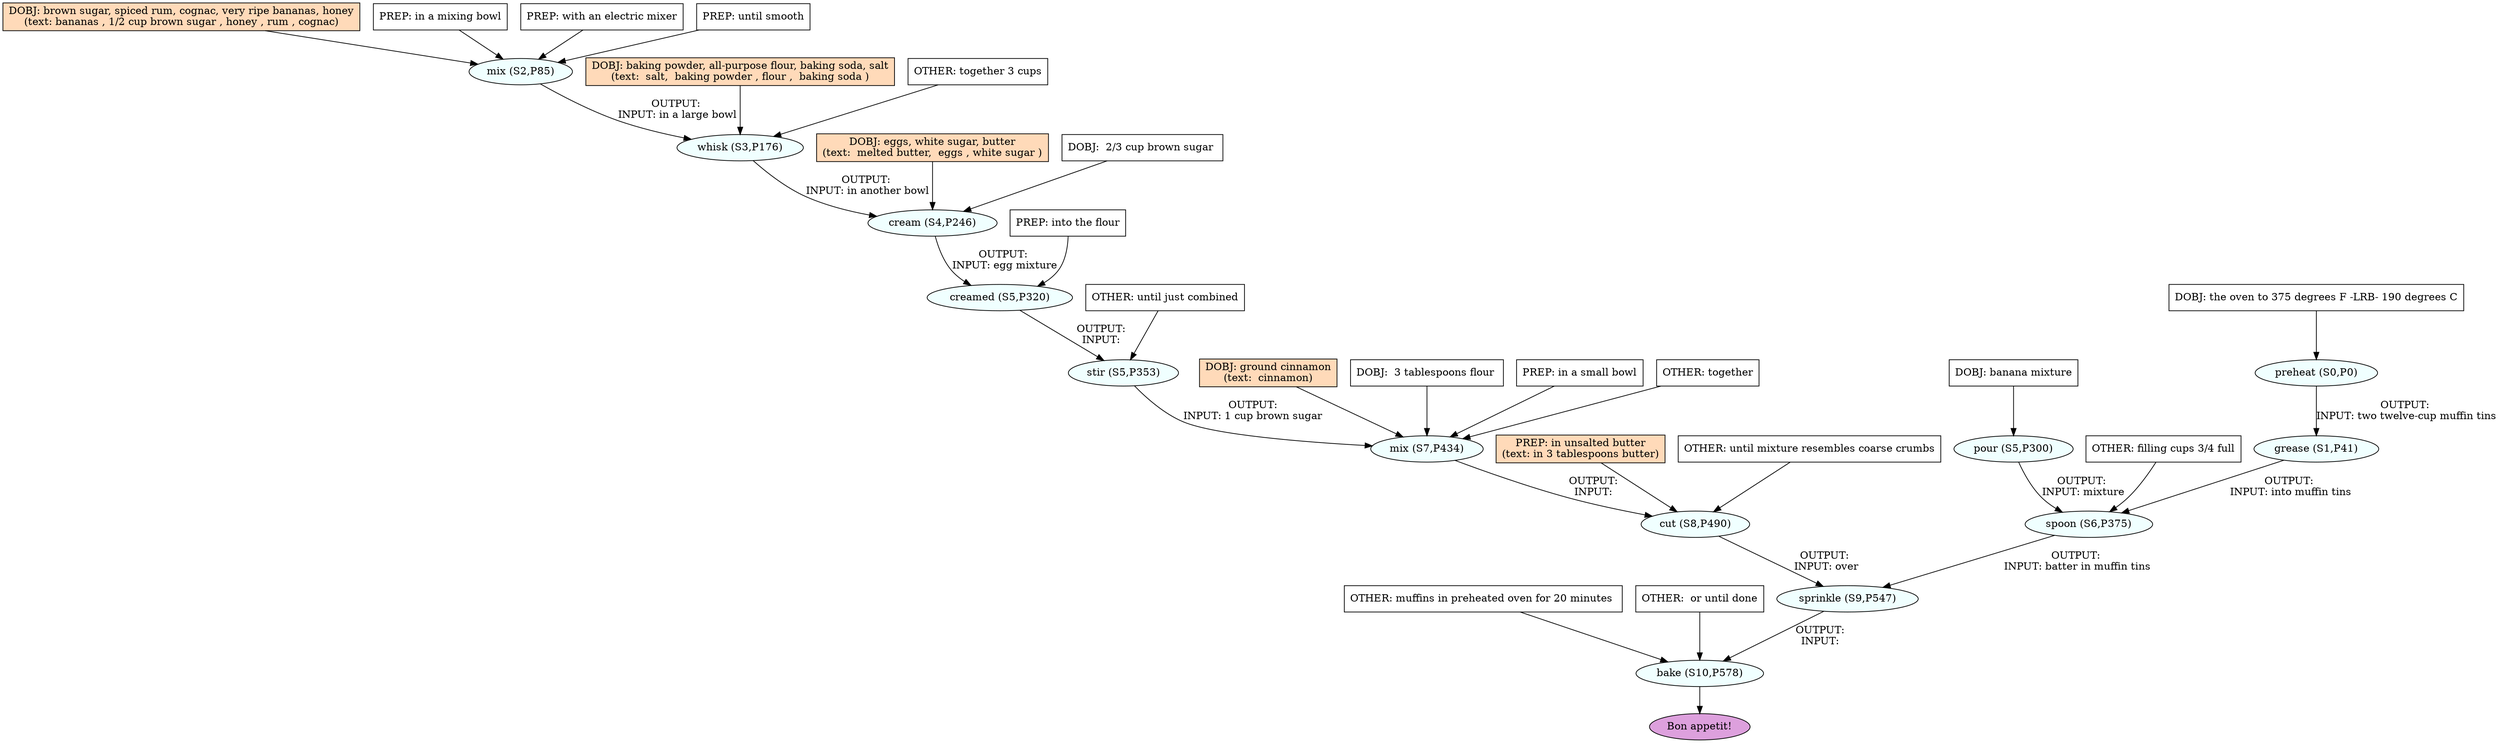 digraph recipe {
E0[label="preheat (S0,P0)", shape=oval, style=filled, fillcolor=azure]
E1[label="grease (S1,P41)", shape=oval, style=filled, fillcolor=azure]
E2[label="mix (S2,P85)", shape=oval, style=filled, fillcolor=azure]
E3[label="whisk (S3,P176)", shape=oval, style=filled, fillcolor=azure]
E4[label="cream (S4,P246)", shape=oval, style=filled, fillcolor=azure]
E5[label="pour (S5,P300)", shape=oval, style=filled, fillcolor=azure]
E6[label="creamed (S5,P320)", shape=oval, style=filled, fillcolor=azure]
E7[label="stir (S5,P353)", shape=oval, style=filled, fillcolor=azure]
E8[label="spoon (S6,P375)", shape=oval, style=filled, fillcolor=azure]
E9[label="mix (S7,P434)", shape=oval, style=filled, fillcolor=azure]
E10[label="cut (S8,P490)", shape=oval, style=filled, fillcolor=azure]
E11[label="sprinkle (S9,P547)", shape=oval, style=filled, fillcolor=azure]
E12[label="bake (S10,P578)", shape=oval, style=filled, fillcolor=azure]
D5[label="DOBJ: banana mixture", shape=box, style=filled, fillcolor=white]
D5 -> E5
D0[label="DOBJ: the oven to 375 degrees F -LRB- 190 degrees C", shape=box, style=filled, fillcolor=white]
D0 -> E0
D2[label="DOBJ: brown sugar, spiced rum, cognac, very ripe bananas, honey
(text: bananas , 1/2 cup brown sugar , honey , rum , cognac)", shape=box, style=filled, fillcolor=peachpuff]
D2 -> E2
P2_0[label="PREP: in a mixing bowl", shape=box, style=filled, fillcolor=white]
P2_0 -> E2
P2_1[label="PREP: with an electric mixer", shape=box, style=filled, fillcolor=white]
P2_1 -> E2
P2_2[label="PREP: until smooth", shape=box, style=filled, fillcolor=white]
P2_2 -> E2
E0 -> E1 [label="OUTPUT: 
INPUT: two twelve-cup muffin tins"]
D3_ing[label="DOBJ: baking powder, all-purpose flour, baking soda, salt
(text:  salt,  baking powder , flour ,  baking soda )", shape=box, style=filled, fillcolor=peachpuff]
D3_ing -> E3
E2 -> E3 [label="OUTPUT: 
INPUT: in a large bowl"]
O3_0_0[label="OTHER: together 3 cups", shape=box, style=filled, fillcolor=white]
O3_0_0 -> E3
D4_ing[label="DOBJ: eggs, white sugar, butter
(text:  melted butter,  eggs , white sugar )", shape=box, style=filled, fillcolor=peachpuff]
D4_ing -> E4
D4_0[label="DOBJ:  2/3 cup brown sugar ", shape=box, style=filled, fillcolor=white]
D4_0 -> E4
E3 -> E4 [label="OUTPUT: 
INPUT: in another bowl"]
E4 -> E6 [label="OUTPUT: 
INPUT: egg mixture"]
P6_0_0[label="PREP: into the flour", shape=box, style=filled, fillcolor=white]
P6_0_0 -> E6
E6 -> E7 [label="OUTPUT: 
INPUT: "]
O7_0_0[label="OTHER: until just combined", shape=box, style=filled, fillcolor=white]
O7_0_0 -> E7
E5 -> E8 [label="OUTPUT: 
INPUT: mixture"]
E1 -> E8 [label="OUTPUT: 
INPUT: into muffin tins"]
O8_0_0[label="OTHER: filling cups 3/4 full", shape=box, style=filled, fillcolor=white]
O8_0_0 -> E8
D9_ing[label="DOBJ: ground cinnamon
(text:  cinnamon)", shape=box, style=filled, fillcolor=peachpuff]
D9_ing -> E9
E7 -> E9 [label="OUTPUT: 
INPUT: 1 cup brown sugar "]
D9_1[label="DOBJ:  3 tablespoons flour ", shape=box, style=filled, fillcolor=white]
D9_1 -> E9
P9_0_0[label="PREP: in a small bowl", shape=box, style=filled, fillcolor=white]
P9_0_0 -> E9
O9_0_0[label="OTHER: together", shape=box, style=filled, fillcolor=white]
O9_0_0 -> E9
E9 -> E10 [label="OUTPUT: 
INPUT: "]
P10_0_ing[label="PREP: in unsalted butter
(text: in 3 tablespoons butter)", shape=box, style=filled, fillcolor=peachpuff]
P10_0_ing -> E10
O10_0_0[label="OTHER: until mixture resembles coarse crumbs", shape=box, style=filled, fillcolor=white]
O10_0_0 -> E10
E8 -> E11 [label="OUTPUT: 
INPUT: batter in muffin tins"]
E10 -> E11 [label="OUTPUT: 
INPUT: over"]
E11 -> E12 [label="OUTPUT: 
INPUT: "]
O12_0_0[label="OTHER: muffins in preheated oven for 20 minutes ", shape=box, style=filled, fillcolor=white]
O12_0_0 -> E12
O12_0_1[label="OTHER:  or until done", shape=box, style=filled, fillcolor=white]
O12_0_1 -> E12
EOR[label="Bon appetit!", shape=oval, style=filled, fillcolor=plum]
E12 -> EOR
}
